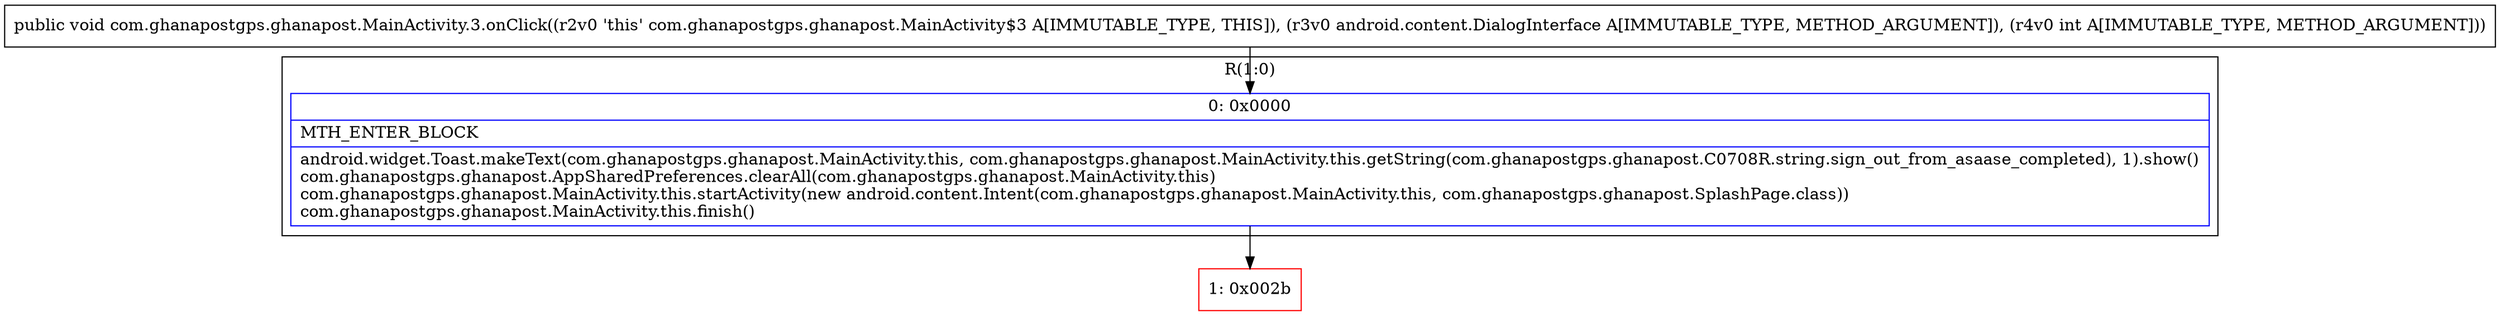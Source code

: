 digraph "CFG forcom.ghanapostgps.ghanapost.MainActivity.3.onClick(Landroid\/content\/DialogInterface;I)V" {
subgraph cluster_Region_1516948986 {
label = "R(1:0)";
node [shape=record,color=blue];
Node_0 [shape=record,label="{0\:\ 0x0000|MTH_ENTER_BLOCK\l|android.widget.Toast.makeText(com.ghanapostgps.ghanapost.MainActivity.this, com.ghanapostgps.ghanapost.MainActivity.this.getString(com.ghanapostgps.ghanapost.C0708R.string.sign_out_from_asaase_completed), 1).show()\lcom.ghanapostgps.ghanapost.AppSharedPreferences.clearAll(com.ghanapostgps.ghanapost.MainActivity.this)\lcom.ghanapostgps.ghanapost.MainActivity.this.startActivity(new android.content.Intent(com.ghanapostgps.ghanapost.MainActivity.this, com.ghanapostgps.ghanapost.SplashPage.class))\lcom.ghanapostgps.ghanapost.MainActivity.this.finish()\l}"];
}
Node_1 [shape=record,color=red,label="{1\:\ 0x002b}"];
MethodNode[shape=record,label="{public void com.ghanapostgps.ghanapost.MainActivity.3.onClick((r2v0 'this' com.ghanapostgps.ghanapost.MainActivity$3 A[IMMUTABLE_TYPE, THIS]), (r3v0 android.content.DialogInterface A[IMMUTABLE_TYPE, METHOD_ARGUMENT]), (r4v0 int A[IMMUTABLE_TYPE, METHOD_ARGUMENT])) }"];
MethodNode -> Node_0;
Node_0 -> Node_1;
}

